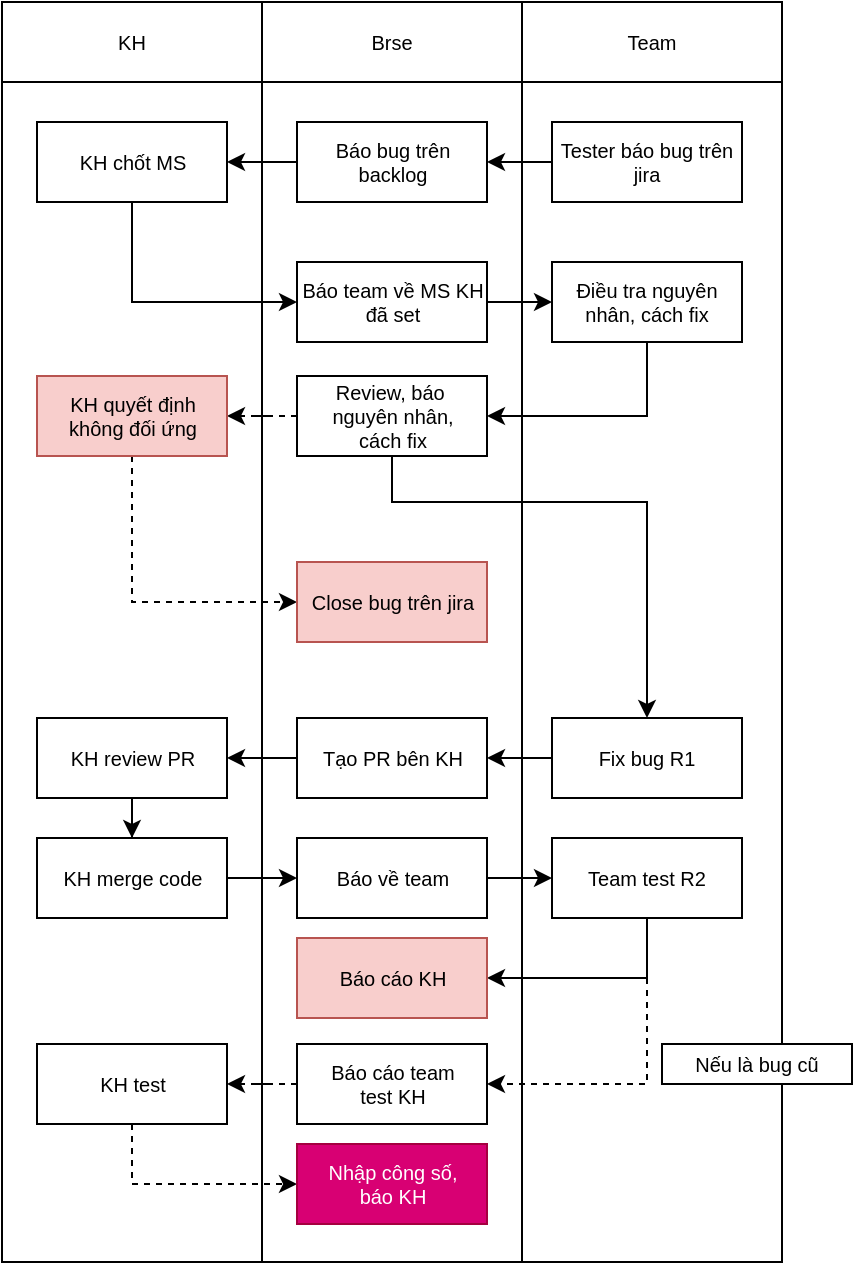 <mxfile version="24.8.8" pages="2">
  <diagram name="Bug" id="tzC-T3flc1oEp4o9LY7S">
    <mxGraphModel dx="939" dy="542" grid="1" gridSize="10" guides="1" tooltips="1" connect="1" arrows="1" fold="1" page="1" pageScale="1" pageWidth="850" pageHeight="1100" math="0" shadow="0">
      <root>
        <mxCell id="0" />
        <mxCell id="1" parent="0" />
        <mxCell id="nnLdnBErIqc2DHJfIWVj-1" value="" style="rounded=0;whiteSpace=wrap;html=1;fontSize=10;" parent="1" vertex="1">
          <mxGeometry x="150" y="30" width="130" height="630" as="geometry" />
        </mxCell>
        <mxCell id="nnLdnBErIqc2DHJfIWVj-2" value="" style="rounded=0;whiteSpace=wrap;html=1;fontSize=10;" parent="1" vertex="1">
          <mxGeometry x="280" y="30" width="130" height="630" as="geometry" />
        </mxCell>
        <mxCell id="nnLdnBErIqc2DHJfIWVj-3" value="KH" style="rounded=0;whiteSpace=wrap;html=1;fontSize=10;" parent="1" vertex="1">
          <mxGeometry x="150" y="30" width="130" height="40" as="geometry" />
        </mxCell>
        <mxCell id="nnLdnBErIqc2DHJfIWVj-4" value="Brse" style="rounded=0;whiteSpace=wrap;html=1;fontSize=10;" parent="1" vertex="1">
          <mxGeometry x="280" y="30" width="130" height="40" as="geometry" />
        </mxCell>
        <mxCell id="nnLdnBErIqc2DHJfIWVj-5" value="" style="rounded=0;whiteSpace=wrap;html=1;fontSize=10;" parent="1" vertex="1">
          <mxGeometry x="410" y="30" width="130" height="630" as="geometry" />
        </mxCell>
        <mxCell id="nnLdnBErIqc2DHJfIWVj-6" value="Team" style="rounded=0;whiteSpace=wrap;html=1;fontSize=10;" parent="1" vertex="1">
          <mxGeometry x="410" y="30" width="130" height="40" as="geometry" />
        </mxCell>
        <mxCell id="nnLdnBErIqc2DHJfIWVj-7" value="" style="edgeStyle=orthogonalEdgeStyle;rounded=0;orthogonalLoop=1;jettySize=auto;html=1;entryX=0;entryY=0.5;entryDx=0;entryDy=0;exitX=0.5;exitY=1;exitDx=0;exitDy=0;" parent="1" source="nnLdnBErIqc2DHJfIWVj-12" target="nnLdnBErIqc2DHJfIWVj-14" edge="1">
          <mxGeometry relative="1" as="geometry" />
        </mxCell>
        <mxCell id="nnLdnBErIqc2DHJfIWVj-8" value="Báo bug trên backlog" style="rounded=0;whiteSpace=wrap;html=1;fontSize=10;" parent="1" vertex="1">
          <mxGeometry x="297.5" y="90" width="95" height="40" as="geometry" />
        </mxCell>
        <mxCell id="nnLdnBErIqc2DHJfIWVj-9" value="" style="edgeStyle=orthogonalEdgeStyle;rounded=0;orthogonalLoop=1;jettySize=auto;html=1;" parent="1" source="nnLdnBErIqc2DHJfIWVj-10" target="nnLdnBErIqc2DHJfIWVj-8" edge="1">
          <mxGeometry relative="1" as="geometry" />
        </mxCell>
        <mxCell id="nnLdnBErIqc2DHJfIWVj-10" value="Tester báo bug trên jira" style="rounded=0;whiteSpace=wrap;html=1;fontSize=10;" parent="1" vertex="1">
          <mxGeometry x="425" y="90" width="95" height="40" as="geometry" />
        </mxCell>
        <mxCell id="nnLdnBErIqc2DHJfIWVj-12" value="KH chốt MS" style="rounded=0;whiteSpace=wrap;html=1;fontSize=10;" parent="1" vertex="1">
          <mxGeometry x="167.5" y="90" width="95" height="40" as="geometry" />
        </mxCell>
        <mxCell id="nnLdnBErIqc2DHJfIWVj-13" value="" style="edgeStyle=orthogonalEdgeStyle;rounded=0;orthogonalLoop=1;jettySize=auto;html=1;" parent="1" source="nnLdnBErIqc2DHJfIWVj-14" target="nnLdnBErIqc2DHJfIWVj-16" edge="1">
          <mxGeometry relative="1" as="geometry" />
        </mxCell>
        <mxCell id="nnLdnBErIqc2DHJfIWVj-14" value="Báo team về MS KH đã set" style="rounded=0;whiteSpace=wrap;html=1;fontSize=10;" parent="1" vertex="1">
          <mxGeometry x="297.5" y="160" width="95" height="40" as="geometry" />
        </mxCell>
        <mxCell id="nnLdnBErIqc2DHJfIWVj-15" style="edgeStyle=orthogonalEdgeStyle;rounded=0;orthogonalLoop=1;jettySize=auto;html=1;entryX=0.5;entryY=0;entryDx=0;entryDy=0;exitX=0.5;exitY=1;exitDx=0;exitDy=0;" parent="1" source="nnLdnBErIqc2DHJfIWVj-30" target="nnLdnBErIqc2DHJfIWVj-17" edge="1">
          <mxGeometry relative="1" as="geometry">
            <Array as="points">
              <mxPoint x="345" y="280" />
              <mxPoint x="473" y="280" />
            </Array>
          </mxGeometry>
        </mxCell>
        <mxCell id="Woj8cOmQaObs-lzATWTE-1" style="edgeStyle=orthogonalEdgeStyle;rounded=0;orthogonalLoop=1;jettySize=auto;html=1;entryX=1;entryY=0.5;entryDx=0;entryDy=0;exitX=0.5;exitY=1;exitDx=0;exitDy=0;" edge="1" parent="1" source="nnLdnBErIqc2DHJfIWVj-16" target="nnLdnBErIqc2DHJfIWVj-30">
          <mxGeometry relative="1" as="geometry" />
        </mxCell>
        <mxCell id="nnLdnBErIqc2DHJfIWVj-16" value="Điều tra nguyên nhân, cách fix" style="rounded=0;whiteSpace=wrap;html=1;fontSize=10;" parent="1" vertex="1">
          <mxGeometry x="425" y="160" width="95" height="40" as="geometry" />
        </mxCell>
        <mxCell id="nnLdnBErIqc2DHJfIWVj-21" value="" style="edgeStyle=orthogonalEdgeStyle;rounded=0;orthogonalLoop=1;jettySize=auto;html=1;" parent="1" source="nnLdnBErIqc2DHJfIWVj-17" target="nnLdnBErIqc2DHJfIWVj-18" edge="1">
          <mxGeometry relative="1" as="geometry" />
        </mxCell>
        <mxCell id="nnLdnBErIqc2DHJfIWVj-17" value="Fix bug R1" style="rounded=0;whiteSpace=wrap;html=1;fontSize=10;" parent="1" vertex="1">
          <mxGeometry x="425" y="388" width="95" height="40" as="geometry" />
        </mxCell>
        <mxCell id="nnLdnBErIqc2DHJfIWVj-23" value="" style="edgeStyle=orthogonalEdgeStyle;rounded=0;orthogonalLoop=1;jettySize=auto;html=1;" parent="1" source="nnLdnBErIqc2DHJfIWVj-18" target="nnLdnBErIqc2DHJfIWVj-19" edge="1">
          <mxGeometry relative="1" as="geometry" />
        </mxCell>
        <mxCell id="nnLdnBErIqc2DHJfIWVj-18" value="Tạo PR bên KH" style="rounded=0;whiteSpace=wrap;html=1;fontSize=10;" parent="1" vertex="1">
          <mxGeometry x="297.5" y="388" width="95" height="40" as="geometry" />
        </mxCell>
        <mxCell id="nnLdnBErIqc2DHJfIWVj-24" value="" style="edgeStyle=orthogonalEdgeStyle;rounded=0;orthogonalLoop=1;jettySize=auto;html=1;" parent="1" source="nnLdnBErIqc2DHJfIWVj-19" target="nnLdnBErIqc2DHJfIWVj-20" edge="1">
          <mxGeometry relative="1" as="geometry" />
        </mxCell>
        <mxCell id="nnLdnBErIqc2DHJfIWVj-19" value="K&lt;span style=&quot;background-color: initial;&quot;&gt;H review PR&lt;/span&gt;" style="rounded=0;whiteSpace=wrap;html=1;fontSize=10;" parent="1" vertex="1">
          <mxGeometry x="167.5" y="388" width="95" height="40" as="geometry" />
        </mxCell>
        <mxCell id="nnLdnBErIqc2DHJfIWVj-27" style="edgeStyle=orthogonalEdgeStyle;rounded=0;orthogonalLoop=1;jettySize=auto;html=1;entryX=0;entryY=0.5;entryDx=0;entryDy=0;" parent="1" source="nnLdnBErIqc2DHJfIWVj-20" target="Woj8cOmQaObs-lzATWTE-13" edge="1">
          <mxGeometry relative="1" as="geometry" />
        </mxCell>
        <mxCell id="nnLdnBErIqc2DHJfIWVj-20" value="KH merge code" style="rounded=0;whiteSpace=wrap;html=1;fontSize=10;" parent="1" vertex="1">
          <mxGeometry x="167.5" y="448" width="95" height="40" as="geometry" />
        </mxCell>
        <mxCell id="nnLdnBErIqc2DHJfIWVj-28" style="edgeStyle=orthogonalEdgeStyle;rounded=0;orthogonalLoop=1;jettySize=auto;html=1;entryX=1;entryY=0.5;entryDx=0;entryDy=0;exitX=0.5;exitY=1;exitDx=0;exitDy=0;" parent="1" source="nnLdnBErIqc2DHJfIWVj-25" target="nnLdnBErIqc2DHJfIWVj-26" edge="1">
          <mxGeometry relative="1" as="geometry" />
        </mxCell>
        <mxCell id="nnLdnBErIqc2DHJfIWVj-25" value="Team test R2" style="rounded=0;whiteSpace=wrap;html=1;fontSize=10;" parent="1" vertex="1">
          <mxGeometry x="425" y="448" width="95" height="40" as="geometry" />
        </mxCell>
        <mxCell id="nnLdnBErIqc2DHJfIWVj-26" value="Báo cáo KH" style="rounded=0;whiteSpace=wrap;html=1;fontSize=10;fillColor=#f8cecc;strokeColor=#b85450;" parent="1" vertex="1">
          <mxGeometry x="297.5" y="498" width="95" height="40" as="geometry" />
        </mxCell>
        <mxCell id="nnLdnBErIqc2DHJfIWVj-31" value="" style="edgeStyle=orthogonalEdgeStyle;rounded=0;orthogonalLoop=1;jettySize=auto;html=1;entryX=1;entryY=0.5;entryDx=0;entryDy=0;exitX=0;exitY=0.5;exitDx=0;exitDy=0;" parent="1" source="nnLdnBErIqc2DHJfIWVj-8" target="nnLdnBErIqc2DHJfIWVj-12" edge="1">
          <mxGeometry relative="1" as="geometry" />
        </mxCell>
        <mxCell id="Woj8cOmQaObs-lzATWTE-10" value="" style="edgeStyle=orthogonalEdgeStyle;rounded=0;orthogonalLoop=1;jettySize=auto;html=1;dashed=1;" edge="1" parent="1" source="nnLdnBErIqc2DHJfIWVj-30" target="Woj8cOmQaObs-lzATWTE-9">
          <mxGeometry relative="1" as="geometry" />
        </mxCell>
        <mxCell id="nnLdnBErIqc2DHJfIWVj-30" value="&lt;div&gt;Review, b&lt;span style=&quot;background-color: initial;&quot;&gt;áo&amp;nbsp;&lt;/span&gt;&lt;/div&gt;&lt;div&gt;&lt;span style=&quot;background-color: initial;&quot;&gt;nguyên nhân,&lt;/span&gt;&lt;/div&gt;&lt;div&gt;cách fix&lt;/div&gt;" style="rounded=0;whiteSpace=wrap;html=1;fontSize=10;" parent="1" vertex="1">
          <mxGeometry x="297.5" y="217" width="95" height="40" as="geometry" />
        </mxCell>
        <mxCell id="Woj8cOmQaObs-lzATWTE-6" value="" style="edgeStyle=orthogonalEdgeStyle;rounded=0;orthogonalLoop=1;jettySize=auto;html=1;dashed=1;" edge="1" parent="1" source="Woj8cOmQaObs-lzATWTE-2" target="Woj8cOmQaObs-lzATWTE-5">
          <mxGeometry relative="1" as="geometry" />
        </mxCell>
        <mxCell id="Woj8cOmQaObs-lzATWTE-2" value="Báo cáo team&lt;div&gt;test KH&lt;/div&gt;" style="rounded=0;whiteSpace=wrap;html=1;fontSize=10;" vertex="1" parent="1">
          <mxGeometry x="297.5" y="551" width="95" height="40" as="geometry" />
        </mxCell>
        <mxCell id="Woj8cOmQaObs-lzATWTE-4" style="edgeStyle=orthogonalEdgeStyle;rounded=0;orthogonalLoop=1;jettySize=auto;html=1;entryX=1;entryY=0.5;entryDx=0;entryDy=0;exitX=0.5;exitY=1;exitDx=0;exitDy=0;dashed=1;" edge="1" parent="1" source="nnLdnBErIqc2DHJfIWVj-25" target="Woj8cOmQaObs-lzATWTE-2">
          <mxGeometry relative="1" as="geometry" />
        </mxCell>
        <mxCell id="Woj8cOmQaObs-lzATWTE-8" style="edgeStyle=orthogonalEdgeStyle;rounded=0;orthogonalLoop=1;jettySize=auto;html=1;entryX=0;entryY=0.5;entryDx=0;entryDy=0;exitX=0.5;exitY=1;exitDx=0;exitDy=0;dashed=1;" edge="1" parent="1" source="Woj8cOmQaObs-lzATWTE-5" target="Woj8cOmQaObs-lzATWTE-7">
          <mxGeometry relative="1" as="geometry" />
        </mxCell>
        <mxCell id="Woj8cOmQaObs-lzATWTE-5" value="KH test" style="rounded=0;whiteSpace=wrap;html=1;fontSize=10;" vertex="1" parent="1">
          <mxGeometry x="167.5" y="551" width="95" height="40" as="geometry" />
        </mxCell>
        <mxCell id="Woj8cOmQaObs-lzATWTE-7" value="Nhập công số,&lt;div&gt;báo KH&lt;/div&gt;" style="rounded=0;whiteSpace=wrap;html=1;fontSize=10;fillColor=#d80073;strokeColor=#A50040;fontColor=#ffffff;" vertex="1" parent="1">
          <mxGeometry x="297.5" y="601" width="95" height="40" as="geometry" />
        </mxCell>
        <mxCell id="Woj8cOmQaObs-lzATWTE-16" style="edgeStyle=orthogonalEdgeStyle;rounded=0;orthogonalLoop=1;jettySize=auto;html=1;entryX=0;entryY=0.5;entryDx=0;entryDy=0;exitX=0.5;exitY=1;exitDx=0;exitDy=0;dashed=1;" edge="1" parent="1" source="Woj8cOmQaObs-lzATWTE-9" target="Woj8cOmQaObs-lzATWTE-15">
          <mxGeometry relative="1" as="geometry" />
        </mxCell>
        <mxCell id="Woj8cOmQaObs-lzATWTE-9" value="KH quyết định&lt;div&gt;không đối ứng&lt;/div&gt;" style="rounded=0;whiteSpace=wrap;html=1;fontSize=10;fillColor=#f8cecc;strokeColor=#b85450;" vertex="1" parent="1">
          <mxGeometry x="167.5" y="217" width="95" height="40" as="geometry" />
        </mxCell>
        <mxCell id="Woj8cOmQaObs-lzATWTE-12" value="Nếu là bug cũ" style="rounded=0;whiteSpace=wrap;html=1;fontSize=10;" vertex="1" parent="1">
          <mxGeometry x="480" y="551" width="95" height="20" as="geometry" />
        </mxCell>
        <mxCell id="Woj8cOmQaObs-lzATWTE-14" value="" style="edgeStyle=orthogonalEdgeStyle;rounded=0;orthogonalLoop=1;jettySize=auto;html=1;" edge="1" parent="1" source="Woj8cOmQaObs-lzATWTE-13" target="nnLdnBErIqc2DHJfIWVj-25">
          <mxGeometry relative="1" as="geometry" />
        </mxCell>
        <mxCell id="Woj8cOmQaObs-lzATWTE-13" value="Báo về team" style="rounded=0;whiteSpace=wrap;html=1;fontSize=10;" vertex="1" parent="1">
          <mxGeometry x="297.5" y="448" width="95" height="40" as="geometry" />
        </mxCell>
        <mxCell id="Woj8cOmQaObs-lzATWTE-15" value="Close bug trên jira" style="rounded=0;whiteSpace=wrap;html=1;fontSize=10;fillColor=#f8cecc;strokeColor=#b85450;" vertex="1" parent="1">
          <mxGeometry x="297.5" y="310" width="95" height="40" as="geometry" />
        </mxCell>
      </root>
    </mxGraphModel>
  </diagram>
  <diagram name="Task" id="jNZB-xJwmTtZyeowq0SU">
    <mxGraphModel dx="778" dy="449" grid="1" gridSize="10" guides="1" tooltips="1" connect="1" arrows="1" fold="1" page="1" pageScale="1" pageWidth="850" pageHeight="1100" math="0" shadow="0">
      <root>
        <mxCell id="ApblwE8s_hvEqm3opGiO-0" />
        <mxCell id="ApblwE8s_hvEqm3opGiO-1" parent="ApblwE8s_hvEqm3opGiO-0" />
        <mxCell id="ApblwE8s_hvEqm3opGiO-2" value="" style="rounded=0;whiteSpace=wrap;html=1;fontSize=10;" vertex="1" parent="ApblwE8s_hvEqm3opGiO-1">
          <mxGeometry x="150" y="30" width="130" height="630" as="geometry" />
        </mxCell>
        <mxCell id="ApblwE8s_hvEqm3opGiO-3" value="" style="rounded=0;whiteSpace=wrap;html=1;fontSize=10;" vertex="1" parent="ApblwE8s_hvEqm3opGiO-1">
          <mxGeometry x="280" y="30" width="130" height="630" as="geometry" />
        </mxCell>
        <mxCell id="ApblwE8s_hvEqm3opGiO-4" value="KH" style="rounded=0;whiteSpace=wrap;html=1;fontSize=10;" vertex="1" parent="ApblwE8s_hvEqm3opGiO-1">
          <mxGeometry x="150" y="30" width="130" height="40" as="geometry" />
        </mxCell>
        <mxCell id="ApblwE8s_hvEqm3opGiO-5" value="Brse" style="rounded=0;whiteSpace=wrap;html=1;fontSize=10;" vertex="1" parent="ApblwE8s_hvEqm3opGiO-1">
          <mxGeometry x="280" y="30" width="130" height="40" as="geometry" />
        </mxCell>
        <mxCell id="ApblwE8s_hvEqm3opGiO-6" value="" style="rounded=0;whiteSpace=wrap;html=1;fontSize=10;" vertex="1" parent="ApblwE8s_hvEqm3opGiO-1">
          <mxGeometry x="410" y="30" width="130" height="630" as="geometry" />
        </mxCell>
        <mxCell id="ApblwE8s_hvEqm3opGiO-7" value="Team" style="rounded=0;whiteSpace=wrap;html=1;fontSize=10;" vertex="1" parent="ApblwE8s_hvEqm3opGiO-1">
          <mxGeometry x="410" y="30" width="130" height="40" as="geometry" />
        </mxCell>
        <mxCell id="zD5rMN2hXHm76JTSlqMH-2" style="edgeStyle=orthogonalEdgeStyle;rounded=0;orthogonalLoop=1;jettySize=auto;html=1;entryX=1;entryY=0.5;entryDx=0;entryDy=0;dashed=1;" edge="1" parent="ApblwE8s_hvEqm3opGiO-1" source="ApblwE8s_hvEqm3opGiO-9" target="zD5rMN2hXHm76JTSlqMH-1">
          <mxGeometry relative="1" as="geometry" />
        </mxCell>
        <mxCell id="zD5rMN2hXHm76JTSlqMH-5" style="edgeStyle=orthogonalEdgeStyle;rounded=0;orthogonalLoop=1;jettySize=auto;html=1;entryX=0.5;entryY=0;entryDx=0;entryDy=0;" edge="1" parent="ApblwE8s_hvEqm3opGiO-1" source="ApblwE8s_hvEqm3opGiO-9" target="zD5rMN2hXHm76JTSlqMH-4">
          <mxGeometry relative="1" as="geometry" />
        </mxCell>
        <mxCell id="ApblwE8s_hvEqm3opGiO-9" value="Viết USDM" style="rounded=0;whiteSpace=wrap;html=1;fontSize=10;" vertex="1" parent="ApblwE8s_hvEqm3opGiO-1">
          <mxGeometry x="297.5" y="90" width="95" height="40" as="geometry" />
        </mxCell>
        <mxCell id="zD5rMN2hXHm76JTSlqMH-0" value="" style="edgeStyle=orthogonalEdgeStyle;rounded=0;orthogonalLoop=1;jettySize=auto;html=1;" edge="1" parent="ApblwE8s_hvEqm3opGiO-1" source="ApblwE8s_hvEqm3opGiO-12" target="ApblwE8s_hvEqm3opGiO-9">
          <mxGeometry relative="1" as="geometry" />
        </mxCell>
        <mxCell id="ApblwE8s_hvEqm3opGiO-12" value="Điịnh nghĩa yêu cầu" style="rounded=0;whiteSpace=wrap;html=1;fontSize=10;" vertex="1" parent="ApblwE8s_hvEqm3opGiO-1">
          <mxGeometry x="167.5" y="90" width="95" height="40" as="geometry" />
        </mxCell>
        <mxCell id="ApblwE8s_hvEqm3opGiO-32" value="" style="edgeStyle=orthogonalEdgeStyle;rounded=0;orthogonalLoop=1;jettySize=auto;html=1;dashed=1;" edge="1" parent="ApblwE8s_hvEqm3opGiO-1" source="ApblwE8s_hvEqm3opGiO-33" target="ApblwE8s_hvEqm3opGiO-36">
          <mxGeometry relative="1" as="geometry" />
        </mxCell>
        <mxCell id="ApblwE8s_hvEqm3opGiO-33" value="Báo cáo team&lt;div&gt;test KH&lt;/div&gt;" style="rounded=0;whiteSpace=wrap;html=1;fontSize=10;" vertex="1" parent="ApblwE8s_hvEqm3opGiO-1">
          <mxGeometry x="297.5" y="551" width="95" height="40" as="geometry" />
        </mxCell>
        <mxCell id="ApblwE8s_hvEqm3opGiO-35" style="edgeStyle=orthogonalEdgeStyle;rounded=0;orthogonalLoop=1;jettySize=auto;html=1;entryX=0;entryY=0.5;entryDx=0;entryDy=0;exitX=0.5;exitY=1;exitDx=0;exitDy=0;dashed=1;" edge="1" parent="ApblwE8s_hvEqm3opGiO-1" source="ApblwE8s_hvEqm3opGiO-36" target="ApblwE8s_hvEqm3opGiO-37">
          <mxGeometry relative="1" as="geometry" />
        </mxCell>
        <mxCell id="ApblwE8s_hvEqm3opGiO-36" value="KH test" style="rounded=0;whiteSpace=wrap;html=1;fontSize=10;" vertex="1" parent="ApblwE8s_hvEqm3opGiO-1">
          <mxGeometry x="167.5" y="551" width="95" height="40" as="geometry" />
        </mxCell>
        <mxCell id="ApblwE8s_hvEqm3opGiO-37" value="Nhập công số,&lt;div&gt;báo KH&lt;/div&gt;" style="rounded=0;whiteSpace=wrap;html=1;fontSize=10;fillColor=#d80073;strokeColor=#A50040;fontColor=#ffffff;" vertex="1" parent="ApblwE8s_hvEqm3opGiO-1">
          <mxGeometry x="297.5" y="601" width="95" height="40" as="geometry" />
        </mxCell>
        <mxCell id="zD5rMN2hXHm76JTSlqMH-3" style="edgeStyle=orthogonalEdgeStyle;rounded=0;orthogonalLoop=1;jettySize=auto;html=1;entryX=0;entryY=0.5;entryDx=0;entryDy=0;dashed=1;" edge="1" parent="ApblwE8s_hvEqm3opGiO-1" source="zD5rMN2hXHm76JTSlqMH-1" target="ApblwE8s_hvEqm3opGiO-9">
          <mxGeometry relative="1" as="geometry" />
        </mxCell>
        <mxCell id="zD5rMN2hXHm76JTSlqMH-1" value="QA về USDM" style="rounded=0;whiteSpace=wrap;html=1;fontSize=10;" vertex="1" parent="ApblwE8s_hvEqm3opGiO-1">
          <mxGeometry x="230" y="160" width="95" height="40" as="geometry" />
        </mxCell>
        <mxCell id="zD5rMN2hXHm76JTSlqMH-7" value="" style="edgeStyle=orthogonalEdgeStyle;rounded=0;orthogonalLoop=1;jettySize=auto;html=1;" edge="1" parent="ApblwE8s_hvEqm3opGiO-1" source="zD5rMN2hXHm76JTSlqMH-4" target="zD5rMN2hXHm76JTSlqMH-6">
          <mxGeometry relative="1" as="geometry" />
        </mxCell>
        <mxCell id="zD5rMN2hXHm76JTSlqMH-4" value="Dịch USDM" style="rounded=0;whiteSpace=wrap;html=1;fontSize=10;" vertex="1" parent="ApblwE8s_hvEqm3opGiO-1">
          <mxGeometry x="297.5" y="210" width="95" height="40" as="geometry" />
        </mxCell>
        <mxCell id="zD5rMN2hXHm76JTSlqMH-9" value="" style="edgeStyle=orthogonalEdgeStyle;rounded=0;orthogonalLoop=1;jettySize=auto;html=1;" edge="1" parent="ApblwE8s_hvEqm3opGiO-1" source="zD5rMN2hXHm76JTSlqMH-6" target="zD5rMN2hXHm76JTSlqMH-8">
          <mxGeometry relative="1" as="geometry" />
        </mxCell>
        <mxCell id="zD5rMN2hXHm76JTSlqMH-6" value="Transfer team" style="rounded=0;whiteSpace=wrap;html=1;fontSize=10;" vertex="1" parent="ApblwE8s_hvEqm3opGiO-1">
          <mxGeometry x="297.5" y="290" width="95" height="40" as="geometry" />
        </mxCell>
        <mxCell id="zD5rMN2hXHm76JTSlqMH-12" value="" style="edgeStyle=orthogonalEdgeStyle;rounded=0;orthogonalLoop=1;jettySize=auto;html=1;" edge="1" parent="ApblwE8s_hvEqm3opGiO-1" source="zD5rMN2hXHm76JTSlqMH-8" target="zD5rMN2hXHm76JTSlqMH-11">
          <mxGeometry relative="1" as="geometry" />
        </mxCell>
        <mxCell id="zD5rMN2hXHm76JTSlqMH-8" value="Nghe transfer" style="rounded=0;whiteSpace=wrap;html=1;fontSize=10;" vertex="1" parent="ApblwE8s_hvEqm3opGiO-1">
          <mxGeometry x="427.5" y="290" width="95" height="40" as="geometry" />
        </mxCell>
        <mxCell id="zD5rMN2hXHm76JTSlqMH-14" value="" style="edgeStyle=orthogonalEdgeStyle;rounded=0;orthogonalLoop=1;jettySize=auto;html=1;dashed=1;" edge="1" parent="ApblwE8s_hvEqm3opGiO-1" source="zD5rMN2hXHm76JTSlqMH-10" target="zD5rMN2hXHm76JTSlqMH-11">
          <mxGeometry relative="1" as="geometry">
            <Array as="points">
              <mxPoint x="410" y="470" />
              <mxPoint x="410" y="470" />
            </Array>
          </mxGeometry>
        </mxCell>
        <mxCell id="zD5rMN2hXHm76JTSlqMH-17" value="" style="edgeStyle=orthogonalEdgeStyle;rounded=0;orthogonalLoop=1;jettySize=auto;html=1;dashed=1;" edge="1" parent="ApblwE8s_hvEqm3opGiO-1" source="zD5rMN2hXHm76JTSlqMH-10" target="zD5rMN2hXHm76JTSlqMH-16">
          <mxGeometry relative="1" as="geometry">
            <Array as="points">
              <mxPoint x="280" y="490" />
              <mxPoint x="280" y="490" />
            </Array>
          </mxGeometry>
        </mxCell>
        <mxCell id="zD5rMN2hXHm76JTSlqMH-10" value="Đối ứng QA" style="rounded=0;whiteSpace=wrap;html=1;fontSize=10;" vertex="1" parent="ApblwE8s_hvEqm3opGiO-1">
          <mxGeometry x="300" y="461" width="95" height="40" as="geometry" />
        </mxCell>
        <mxCell id="zD5rMN2hXHm76JTSlqMH-13" value="" style="edgeStyle=orthogonalEdgeStyle;rounded=0;orthogonalLoop=1;jettySize=auto;html=1;dashed=1;" edge="1" parent="ApblwE8s_hvEqm3opGiO-1" source="zD5rMN2hXHm76JTSlqMH-11" target="zD5rMN2hXHm76JTSlqMH-10">
          <mxGeometry relative="1" as="geometry">
            <Array as="points">
              <mxPoint x="410" y="490" />
              <mxPoint x="410" y="490" />
            </Array>
          </mxGeometry>
        </mxCell>
        <mxCell id="zD5rMN2hXHm76JTSlqMH-11" value="Log QA" style="rounded=0;whiteSpace=wrap;html=1;fontSize=10;" vertex="1" parent="ApblwE8s_hvEqm3opGiO-1">
          <mxGeometry x="427.5" y="461" width="95" height="40" as="geometry" />
        </mxCell>
        <mxCell id="zD5rMN2hXHm76JTSlqMH-15" value="Estimate" style="rounded=0;whiteSpace=wrap;html=1;fontSize=10;" vertex="1" parent="ApblwE8s_hvEqm3opGiO-1">
          <mxGeometry x="427.5" y="360" width="95" height="40" as="geometry" />
        </mxCell>
        <mxCell id="zD5rMN2hXHm76JTSlqMH-18" value="" style="edgeStyle=orthogonalEdgeStyle;rounded=0;orthogonalLoop=1;jettySize=auto;html=1;dashed=1;" edge="1" parent="ApblwE8s_hvEqm3opGiO-1" source="zD5rMN2hXHm76JTSlqMH-16" target="zD5rMN2hXHm76JTSlqMH-10">
          <mxGeometry relative="1" as="geometry">
            <Array as="points">
              <mxPoint x="280" y="470" />
              <mxPoint x="280" y="470" />
            </Array>
          </mxGeometry>
        </mxCell>
        <mxCell id="zD5rMN2hXHm76JTSlqMH-16" value="Đối ứng QA" style="rounded=0;whiteSpace=wrap;html=1;fontSize=10;" vertex="1" parent="ApblwE8s_hvEqm3opGiO-1">
          <mxGeometry x="167.5" y="461" width="95" height="40" as="geometry" />
        </mxCell>
      </root>
    </mxGraphModel>
  </diagram>
</mxfile>
